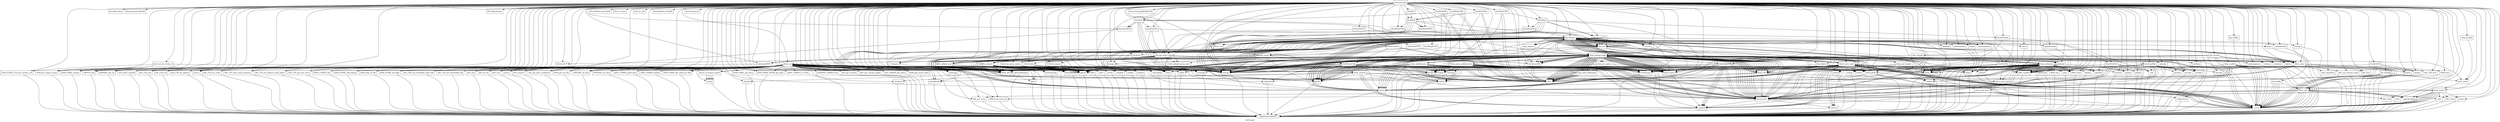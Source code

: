 digraph "Call graph" {
	label="Call graph";

	Node0x80522b540 [shape=record,label="{external node}"];
	Node0x80522b540 -> Node0x80522b5a0;
	Node0x80522b540 -> Node0x80522bc00;
	Node0x80522b540 -> Node0x80522bc60;
	Node0x80522b540 -> Node0x80522ba20;
	Node0x80522b540 -> Node0x80522bcc0;
	Node0x80522b540 -> Node0x80522bd20;
	Node0x80522b540 -> Node0x80522bea0;
	Node0x80522b540 -> Node0x80522c020;
	Node0x80522b540 -> Node0x80522c1a0;
	Node0x80522b540 -> Node0x80522c200;
	Node0x80522b540 -> Node0x80522c260;
	Node0x80522b540 -> Node0x80522c2c0;
	Node0x80522b540 -> Node0x80522c380;
	Node0x80522b540 -> Node0x80522c3e0;
	Node0x80522b540 -> Node0x80522c440;
	Node0x80522b540 -> Node0x80522c4a0;
	Node0x80522b540 -> Node0x80522c680;
	Node0x80522b540 -> Node0x80522c500;
	Node0x80522b540 -> Node0x80522c560;
	Node0x80522b540 -> Node0x80522c5c0;
	Node0x80522b540 -> Node0x80522c620;
	Node0x80522b540 -> Node0x80522c6e0;
	Node0x80522b540 -> Node0x80522c740;
	Node0x80522b540 -> Node0x80522c7a0;
	Node0x80522b540 -> Node0x80522c800;
	Node0x80522b540 -> Node0x80522c860;
	Node0x80522b540 -> Node0x80522c8c0;
	Node0x80522b540 -> Node0x80522c920;
	Node0x80522b540 -> Node0x80522bba0;
	Node0x80522b540 -> Node0x80522c320;
	Node0x80522b540 -> Node0x80522c980;
	Node0x80522b540 -> Node0x80522c9e0;
	Node0x80522b540 -> Node0x80522ca40;
	Node0x80522b540 -> Node0x80522cb60;
	Node0x80522b540 -> Node0x80522cbc0;
	Node0x80522b540 -> Node0x80522caa0;
	Node0x80522b540 -> Node0x80522cc20;
	Node0x80522b540 -> Node0x80522cb00;
	Node0x80522b540 -> Node0x80522cc80;
	Node0x80522b540 -> Node0x80522cce0;
	Node0x80522b540 -> Node0x80522cd40;
	Node0x80522b540 -> Node0x80522cda0;
	Node0x80522b540 -> Node0x80522ce00;
	Node0x80522b540 -> Node0x80522ce60;
	Node0x80522b540 -> Node0x80522cec0;
	Node0x80522b540 -> Node0x80522cf20;
	Node0x80522b540 -> Node0x80522cf80;
	Node0x80522b540 -> Node0x80522cfe0;
	Node0x80522b540 -> Node0x80522d040;
	Node0x80522b540 -> Node0x80522d0a0;
	Node0x80522b540 -> Node0x80522d100;
	Node0x80522b540 -> Node0x80522d160;
	Node0x80522b540 -> Node0x80522d1c0;
	Node0x80522b540 -> Node0x80522d220;
	Node0x80522b540 -> Node0x80522d280;
	Node0x80522b540 -> Node0x80522d2e0;
	Node0x80522b540 -> Node0x80522d340;
	Node0x80522b540 -> Node0x80522d3a0;
	Node0x80522b540 -> Node0x80522d400;
	Node0x80522b540 -> Node0x80522d460;
	Node0x80522b540 -> Node0x80522d4c0;
	Node0x80522b540 -> Node0x80522d520;
	Node0x80522b540 -> Node0x80522d580;
	Node0x80522b540 -> Node0x80522d5e0;
	Node0x80522b540 -> Node0x80522d640;
	Node0x80522b540 -> Node0x80522d6a0;
	Node0x80522b540 -> Node0x80522d700;
	Node0x80522b540 -> Node0x80522d760;
	Node0x80522b540 -> Node0x80522d7c0;
	Node0x80522b540 -> Node0x80522d820;
	Node0x80522b540 -> Node0x80522d880;
	Node0x80522b540 -> Node0x80522d8e0;
	Node0x80522b540 -> Node0x80522d940;
	Node0x80522b540 -> Node0x80522d9a0;
	Node0x80522b540 -> Node0x80522da00;
	Node0x80522b540 -> Node0x80522da60;
	Node0x80522b540 -> Node0x80522dac0;
	Node0x80522b540 -> Node0x80522db20;
	Node0x80522b540 -> Node0x80522db80;
	Node0x80522b540 -> Node0x80522dbe0;
	Node0x80522b540 -> Node0x80522dc40;
	Node0x80522b540 -> Node0x80522dca0;
	Node0x80522b540 -> Node0x80522dd00;
	Node0x80522b540 -> Node0x80522dd60;
	Node0x80522b540 -> Node0x80522ddc0;
	Node0x80522b540 -> Node0x80522de20;
	Node0x80522b540 -> Node0x80522de80;
	Node0x80522b540 -> Node0x80522dee0;
	Node0x80522b540 -> Node0x805232540;
	Node0x80522b540 -> Node0x80522df40;
	Node0x80522b540 -> Node0x80522dfa0;
	Node0x80522b540 -> Node0x805232000;
	Node0x80522b540 -> Node0x805232060;
	Node0x80522b540 -> Node0x8052320c0;
	Node0x80522b540 -> Node0x805232180;
	Node0x80522b540 -> Node0x8052321e0;
	Node0x80522b540 -> Node0x805232240;
	Node0x80522b540 -> Node0x8052322a0;
	Node0x80522b540 -> Node0x805232300;
	Node0x80522b540 -> Node0x805232360;
	Node0x80522b540 -> Node0x8052323c0;
	Node0x80522b540 -> Node0x805232420;
	Node0x80522b540 -> Node0x805232480;
	Node0x80522b540 -> Node0x8052324e0;
	Node0x80522b540 -> Node0x8052325a0;
	Node0x80522b540 -> Node0x805232600;
	Node0x80522b540 -> Node0x805232660;
	Node0x80522b540 -> Node0x8052326c0;
	Node0x80522b540 -> Node0x805232720;
	Node0x80522b540 -> Node0x805232780;
	Node0x80522b540 -> Node0x8052327e0;
	Node0x80522b540 -> Node0x805232840;
	Node0x80522b540 -> Node0x8052328a0;
	Node0x80522b540 -> Node0x805232900;
	Node0x80522b540 -> Node0x805232960;
	Node0x80522b540 -> Node0x8052329c0;
	Node0x80522b540 -> Node0x805232a20;
	Node0x80522b540 -> Node0x805232a80;
	Node0x80522b540 -> Node0x805232ae0;
	Node0x80522b540 -> Node0x805232b40;
	Node0x80522b540 -> Node0x805232ba0;
	Node0x80522b540 -> Node0x805232c00;
	Node0x80522b540 -> Node0x805232c60;
	Node0x80522b540 -> Node0x805232cc0;
	Node0x80522b540 -> Node0x805232d20;
	Node0x80522b540 -> Node0x805232d80;
	Node0x80522b540 -> Node0x805232de0;
	Node0x80522b540 -> Node0x805232e40;
	Node0x80522b540 -> Node0x805232ea0;
	Node0x80522b540 -> Node0x805232f00;
	Node0x80522b540 -> Node0x805232f60;
	Node0x80522b540 -> Node0x805232fc0;
	Node0x80522b540 -> Node0x805233020;
	Node0x80522b540 -> Node0x805233080;
	Node0x80522b540 -> Node0x8052330e0;
	Node0x80522b540 -> Node0x805233140;
	Node0x80522b540 -> Node0x8052331a0;
	Node0x80522b540 -> Node0x805233320;
	Node0x80522b540 -> Node0x805233380;
	Node0x80522b540 -> Node0x8052333e0;
	Node0x80522b540 -> Node0x805233440;
	Node0x80522b540 -> Node0x8052334a0;
	Node0x80522b540 -> Node0x805233500;
	Node0x80522b540 -> Node0x805233560;
	Node0x80522b540 -> Node0x8052335c0;
	Node0x80522b540 -> Node0x805233620;
	Node0x80522b540 -> Node0x805233680;
	Node0x80522b540 -> Node0x8052336e0;
	Node0x80522b540 -> Node0x805233740;
	Node0x80522b540 -> Node0x8052337a0;
	Node0x80522b540 -> Node0x8052338c0;
	Node0x80522b540 -> Node0x805233920;
	Node0x80522b540 -> Node0x805233980;
	Node0x80522b540 -> Node0x8052339e0;
	Node0x80522b540 -> Node0x805233800;
	Node0x80522b540 -> Node0x805233860;
	Node0x80522b540 -> Node0x80522bae0;
	Node0x80522b540 -> Node0x805233aa0;
	Node0x80522b540 -> Node0x80522bde0;
	Node0x80522b540 -> Node0x80522bf60;
	Node0x80522b540 -> Node0x80522c0e0;
	Node0x80522b540 -> Node0x805233b00;
	Node0x80522b540 -> Node0x805233200;
	Node0x80522b540 -> Node0x805233b60;
	Node0x80522b540 -> Node0x805233ce0;
	Node0x80522b540 -> Node0x805233d40;
	Node0x80522b540 -> Node0x805233e60;
	Node0x80522b540 -> Node0x805233ec0;
	Node0x80522b540 -> Node0x805233f20;
	Node0x80522b540 -> Node0x805233f80;
	Node0x80522b540 -> Node0x805233fe0;
	Node0x80522b540 -> Node0x805234400;
	Node0x80522b540 -> Node0x805234460;
	Node0x80522b540 -> Node0x8052344c0;
	Node0x80522b540 -> Node0x805234100;
	Node0x80522b540 -> Node0x8052343a0;
	Node0x80522b540 -> Node0x805234160;
	Node0x80522b540 -> Node0x8052341c0;
	Node0x80522b540 -> Node0x805234220;
	Node0x80522b540 -> Node0x805234280;
	Node0x80522b540 -> Node0x8052342e0;
	Node0x80522b540 -> Node0x805234340;
	Node0x80522b540 -> Node0x80522bb40;
	Node0x80522b540 -> Node0x805234580;
	Node0x80522b540 -> Node0x80522be40;
	Node0x80522b540 -> Node0x80522bfc0;
	Node0x80522b540 -> Node0x80522c140;
	Node0x80522b540 -> Node0x8052345e0;
	Node0x80522b540 -> Node0x80522ba80;
	Node0x80522b540 -> Node0x805234640;
	Node0x80522b540 -> Node0x8052346a0;
	Node0x80522b540 -> Node0x805234700;
	Node0x80522b540 -> Node0x80522bf00;
	Node0x80522b540 -> Node0x805234760;
	Node0x80522b540 -> Node0x80522bd80;
	Node0x80522b540 -> Node0x80522c080;
	Node0x80522b540 -> Node0x8052347c0;
	Node0x80522b540 -> Node0x805234820;
	Node0x80522b540 -> Node0x805234880;
	Node0x80522b540 -> Node0x8052348e0;
	Node0x80522b5a0 [shape=record,label="{fetchXGet}"];
	Node0x80522b5a0 -> Node0x80522ba20;
	Node0x80522b5a0 -> Node0x80522ba80;
	Node0x80522b5a0 -> Node0x80522ba20;
	Node0x80522b5a0 -> Node0x80522bae0;
	Node0x80522b5a0 -> Node0x80522ba20;
	Node0x80522b5a0 -> Node0x80522bb40;
	Node0x80522b5a0 -> Node0x80522ba20;
	Node0x80522b5a0 -> Node0x80522bb40;
	Node0x80522b5a0 -> Node0x80522bba0;
	Node0x80522bc00 [shape=record,label="{llvm.dbg.value}"];
	Node0x80522bc60 [shape=record,label="{llvm.memset.p0i8.i64}"];
	Node0x80522ba20 [shape=record,label="{strcmp}"];
	Node0x80522ba20 -> Node0x80522b810;
	Node0x80522bcc0 [shape=record,label="{fetchGet}"];
	Node0x80522bcc0 -> Node0x80522b5a0;
	Node0x80522bd20 [shape=record,label="{fetchPut}"];
	Node0x80522bd20 -> Node0x80522ba20;
	Node0x80522bd20 -> Node0x80522bd80;
	Node0x80522bd20 -> Node0x80522ba20;
	Node0x80522bd20 -> Node0x80522bde0;
	Node0x80522bd20 -> Node0x80522ba20;
	Node0x80522bd20 -> Node0x80522be40;
	Node0x80522bd20 -> Node0x80522ba20;
	Node0x80522bd20 -> Node0x80522be40;
	Node0x80522bd20 -> Node0x80522bba0;
	Node0x80522bea0 [shape=record,label="{fetchStat}"];
	Node0x80522bea0 -> Node0x80522ba20;
	Node0x80522bea0 -> Node0x80522bf00;
	Node0x80522bea0 -> Node0x80522ba20;
	Node0x80522bea0 -> Node0x80522bf60;
	Node0x80522bea0 -> Node0x80522ba20;
	Node0x80522bea0 -> Node0x80522bfc0;
	Node0x80522bea0 -> Node0x80522ba20;
	Node0x80522bea0 -> Node0x80522bfc0;
	Node0x80522bea0 -> Node0x80522bba0;
	Node0x80522c020 [shape=record,label="{fetchList}"];
	Node0x80522c020 -> Node0x80522ba20;
	Node0x80522c020 -> Node0x80522c080;
	Node0x80522c020 -> Node0x80522ba20;
	Node0x80522c020 -> Node0x80522c0e0;
	Node0x80522c020 -> Node0x80522ba20;
	Node0x80522c020 -> Node0x80522c140;
	Node0x80522c020 -> Node0x80522ba20;
	Node0x80522c020 -> Node0x80522c140;
	Node0x80522c020 -> Node0x80522bba0;
	Node0x80522c1a0 [shape=record,label="{fetchXGetURL}"];
	Node0x80522c1a0 -> Node0x80522c200;
	Node0x80522c1a0 -> Node0x80522b5a0;
	Node0x80522c1a0 -> Node0x80522c260;
	Node0x80522c1a0 -> Node0x80522c260;
	Node0x80522c200 [shape=record,label="{fetchParseURL}"];
	Node0x80522c200 -> Node0x80522c2c0;
	Node0x80522c200 -> Node0x80522c320;
	Node0x80522c200 -> Node0x80522c380;
	Node0x80522c200 -> Node0x80522c3e0;
	Node0x80522c200 -> Node0x80522c3e0;
	Node0x80522c200 -> Node0x80522c440;
	Node0x80522c200 -> Node0x80522c4a0;
	Node0x80522c200 -> Node0x80522c4a0;
	Node0x80522c200 -> Node0x80522bba0;
	Node0x80522c200 -> Node0x80522ba20;
	Node0x80522c200 -> Node0x80522ba20;
	Node0x80522c200 -> Node0x80522c500;
	Node0x80522c200 -> Node0x80522c560;
	Node0x80522c200 -> Node0x80522c320;
	Node0x80522c200 -> Node0x80522c5c0;
	Node0x80522c200 -> Node0x80522c320;
	Node0x80522c200 -> Node0x80522c620;
	Node0x80522c200 -> Node0x80522c260;
	Node0x80522c260 [shape=record,label="{free}"];
	Node0x80522c260 -> Node0x80522b810;
	Node0x80522c2c0 [shape=record,label="{calloc}"];
	Node0x80522c2c0 -> Node0x80522b810;
	Node0x80522c380 [shape=record,label="{strstr}"];
	Node0x80522c380 -> Node0x80522b810;
	Node0x80522c3e0 [shape=record,label="{strchr}"];
	Node0x80522c3e0 -> Node0x80522b810;
	Node0x80522c440 [shape=record,label="{strpbrk}"];
	Node0x80522c440 -> Node0x80522b810;
	Node0x80522c4a0 [shape=record,label="{strspn}"];
	Node0x80522c4a0 -> Node0x80522b810;
	Node0x80522c680 [shape=record,label="{llvm.dbg.declare}"];
	Node0x80522c500 [shape=record,label="{strlen}"];
	Node0x80522c500 -> Node0x80522b810;
	Node0x80522c560 [shape=record,label="{malloc}"];
	Node0x80522c560 -> Node0x80522b810;
	Node0x80522c5c0 [shape=record,label="{strdup}"];
	Node0x80522c5c0 -> Node0x80522b810;
	Node0x80522c620 [shape=record,label="{fprintf}"];
	Node0x80522c620 -> Node0x80522b810;
	Node0x80522c6e0 [shape=record,label="{fetchFreeURL}"];
	Node0x80522c6e0 -> Node0x80522c260;
	Node0x80522c6e0 -> Node0x80522c260;
	Node0x80522c740 [shape=record,label="{fetchGetURL}"];
	Node0x80522c740 -> Node0x80522c200;
	Node0x80522c740 -> Node0x80522b5a0;
	Node0x80522c740 -> Node0x80522c260;
	Node0x80522c740 -> Node0x80522c260;
	Node0x80522cd40 [shape=record,label="{getservbyname}"];
	Node0x80522cd40 -> Node0x80522b810;
	Node0x80522c7a0 [shape=record,label="{fetchPutURL}"];
	Node0x80522c7a0 -> Node0x80522c200;
	Node0x80522c7a0 -> Node0x80522bd20;
	Node0x80522c7a0 -> Node0x80522c260;
	Node0x80522c7a0 -> Node0x80522c260;
	Node0x80522c800 [shape=record,label="{fetchStatURL}"];
	Node0x80522c800 -> Node0x80522c200;
	Node0x80522c800 -> Node0x80522bea0;
	Node0x80522c800 -> Node0x80522c260;
	Node0x80522c800 -> Node0x80522c260;
	Node0x80522c860 [shape=record,label="{fetchListURL}"];
	Node0x80522c860 -> Node0x80522c200;
	Node0x80522c860 -> Node0x80522c020;
	Node0x80522c860 -> Node0x80522c260;
	Node0x80522c860 -> Node0x80522c260;
	Node0x80522c8c0 [shape=record,label="{fetchMakeURL}"];
	Node0x80522c8c0 -> Node0x80522bba0;
	Node0x80522c8c0 -> Node0x80522bba0;
	Node0x80522c8c0 -> Node0x80522c2c0;
	Node0x80522c8c0 -> Node0x80522c320;
	Node0x80522c8c0 -> Node0x80522c5c0;
	Node0x80522c8c0 -> Node0x80522c320;
	Node0x80522c8c0 -> Node0x80522c260;
	Node0x80522c8c0 -> Node0x80522c920;
	Node0x80522c8c0 -> Node0x80522c920;
	Node0x80522c8c0 -> Node0x80522c920;
	Node0x80522c8c0 -> Node0x80522c920;
	Node0x80522c920 [shape=record,label="{snprintf}"];
	Node0x80522c920 -> Node0x80522b810;
	Node0x80522bba0 [shape=record,label="{fetch_seterr}"];
	Node0x80522bba0 -> Node0x80522c920;
	Node0x80522c320 [shape=record,label="{fetch_syserr}"];
	Node0x80522c320 -> Node0x80522c980;
	Node0x80522c320 -> Node0x80522c980;
	Node0x80522c320 -> Node0x80522c9e0;
	Node0x80522c320 -> Node0x80522c920;
	Node0x80522c980 [shape=record,label="{__error}"];
	Node0x80522c980 -> Node0x80522b810;
	Node0x80522c9e0 [shape=record,label="{strerror}"];
	Node0x80522c9e0 -> Node0x80522b810;
	Node0x80522ca40 [shape=record,label="{fetch_info}"];
	Node0x80522ca40 -> Node0x80522caa0;
	Node0x80522ca40 -> Node0x80522cb00;
	Node0x80522cb60 [shape=record,label="{llvm.lifetime.start.p0i8}"];
	Node0x80522cbc0 [shape=record,label="{llvm.va_start}"];
	Node0x80522caa0 [shape=record,label="{vfprintf}"];
	Node0x80522caa0 -> Node0x80522b810;
	Node0x80522cc20 [shape=record,label="{llvm.va_end}"];
	Node0x80522cb00 [shape=record,label="{fputc}"];
	Node0x80522cb00 -> Node0x80522b810;
	Node0x80522cc80 [shape=record,label="{llvm.lifetime.end.p0i8}"];
	Node0x80522cce0 [shape=record,label="{fetch_default_port}"];
	Node0x80522cce0 -> Node0x80522cd40;
	Node0x80522cce0 -> Node0x80522ba20;
	Node0x80522cce0 -> Node0x80522ba20;
	Node0x80522cda0 [shape=record,label="{llvm.bswap.i16}"];
	Node0x80522ce00 [shape=record,label="{fetch_default_proxy_port}"];
	Node0x80522ce00 -> Node0x80522ba20;
	Node0x80522ce00 -> Node0x80522ba20;
	Node0x80522ce60 [shape=record,label="{fetch_reopen}"];
	Node0x80522ce60 -> Node0x80522c2c0;
	Node0x80522ce60 -> Node0x80522cec0;
	Node0x80522ce60 -> Node0x80522cf20;
	Node0x80522cec0 [shape=record,label="{fcntl}"];
	Node0x80522cec0 -> Node0x80522b810;
	Node0x80522cf20 [shape=record,label="{setsockopt}"];
	Node0x80522cf20 -> Node0x80522b810;
	Node0x80522cf80 [shape=record,label="{fetch_ref}"];
	Node0x80522cfe0 [shape=record,label="{fetch_resolve}"];
	Node0x80522cfe0 -> Node0x80522c3e0;
	Node0x80522cfe0 -> Node0x80522c980;
	Node0x80522cfe0 -> Node0x80522d040;
	Node0x80522cfe0 -> Node0x80522c920;
	Node0x80522cfe0 -> Node0x80522c980;
	Node0x80522cfe0 -> Node0x80522c980;
	Node0x80522cfe0 -> Node0x80522c920;
	Node0x80522cfe0 -> Node0x80522d0a0;
	Node0x80522cfe0 -> Node0x80522c920;
	Node0x80522cfe0 -> Node0x80522c320;
	Node0x80522d040 [shape=record,label="{strchrnul}"];
	Node0x80522d040 -> Node0x80522b810;
	Node0x80522d0a0 [shape=record,label="{getaddrinfo}"];
	Node0x80522d0a0 -> Node0x80522b810;
	Node0x80522d100 [shape=record,label="{fetch_bind}"];
	Node0x80522d100 -> Node0x80522cfe0;
	Node0x80522d100 -> Node0x80522d160;
	Node0x80522d100 -> Node0x80522c320;
	Node0x80522d100 -> Node0x80522d1c0;
	Node0x80522d160 [shape=record,label="{bind}"];
	Node0x80522d160 -> Node0x80522b810;
	Node0x80522d1c0 [shape=record,label="{freeaddrinfo}"];
	Node0x80522d1c0 -> Node0x80522b810;
	Node0x80522d220 [shape=record,label="{fetch_connect}"];
	Node0x80522d220 -> Node0x80522c620;
	Node0x80522d220 -> Node0x80522ca40;
	Node0x80522d220 -> Node0x80522cfe0;
	Node0x80522d220 -> Node0x80522d280;
	Node0x80522d220 -> Node0x80522ca40;
	Node0x80522d220 -> Node0x80522cfe0;
	Node0x80522d220 -> Node0x80522d2e0;
	Node0x80522d220 -> Node0x80522d160;
	Node0x80522d220 -> Node0x80522ca40;
	Node0x80522d220 -> Node0x80522d340;
	Node0x80522d220 -> Node0x80522d3a0;
	Node0x80522d220 -> Node0x80522ca40;
	Node0x80522d220 -> Node0x80522c2c0;
	Node0x80522d220 -> Node0x80522cec0;
	Node0x80522d220 -> Node0x80522cf20;
	Node0x80522d220 -> Node0x80522d1c0;
	Node0x80522d220 -> Node0x80522d1c0;
	Node0x80522d220 -> Node0x80522c320;
	Node0x80522d220 -> Node0x80522c320;
	Node0x80522d220 -> Node0x80522d3a0;
	Node0x80522d220 -> Node0x80522d1c0;
	Node0x80522d220 -> Node0x80522d1c0;
	Node0x80522d280 [shape=record,label="{getenv}"];
	Node0x80522d280 -> Node0x80522b810;
	Node0x80522d2e0 [shape=record,label="{socket}"];
	Node0x80522d2e0 -> Node0x80522b810;
	Node0x80522d340 [shape=record,label="{connect}"];
	Node0x80522d340 -> Node0x80522b810;
	Node0x80522d3a0 [shape=record,label="{close}"];
	Node0x80522d3a0 -> Node0x80522b810;
	Node0x80522d400 [shape=record,label="{fetch_ssl_cb_verify_crt}"];
	Node0x80522d400 -> Node0x80522d460;
	Node0x80522d400 -> Node0x80522d4c0;
	Node0x80522d400 -> Node0x80522d520;
	Node0x80522d400 -> Node0x80522c620;
	Node0x80522d400 -> Node0x80522d580;
	Node0x80522d460 [shape=record,label="{X509_STORE_CTX_get_current_cert}"];
	Node0x80522d460 -> Node0x80522b810;
	Node0x80522d4c0 [shape=record,label="{X509_get_subject_name}"];
	Node0x80522d4c0 -> Node0x80522b810;
	Node0x80522d520 [shape=record,label="{X509_NAME_oneline}"];
	Node0x80522d520 -> Node0x80522b810;
	Node0x80522d580 [shape=record,label="{CRYPTO_free}"];
	Node0x80522d580 -> Node0x80522b810;
	Node0x80522d5e0 [shape=record,label="{fetch_ssl}"];
	Node0x80522d5e0 -> Node0x80522d640;
	Node0x80522d5e0 -> Node0x80522d6a0;
	Node0x80522d5e0 -> Node0x80522d640;
	Node0x80522d5e0 -> Node0x80522d700;
	Node0x80522d5e0 -> Node0x80522d760;
	Node0x80522d5e0 -> Node0x80522d7c0;
	Node0x80522d5e0 -> Node0x80522d280;
	Node0x80522d5e0 -> Node0x80522d280;
	Node0x80522d5e0 -> Node0x80522d280;
	Node0x80522d5e0 -> Node0x80522d280;
	Node0x80522d5e0 -> Node0x80522ca40;
	Node0x80522d5e0 -> Node0x80522d820;
	Node0x80522d5e0 -> Node0x80522d280;
	Node0x80522d5e0 -> Node0x80522d280;
	Node0x80522d5e0 -> Node0x80522d880;
	Node0x80522d5e0 -> Node0x80522d880;
	Node0x80522d5e0 -> Node0x80522d280;
	Node0x80522d5e0 -> Node0x80522ca40;
	Node0x80522d5e0 -> Node0x80522ca40;
	Node0x80522d5e0 -> Node0x80522ca40;
	Node0x80522d5e0 -> Node0x80522ca40;
	Node0x80522d5e0 -> Node0x80522d8e0;
	Node0x80522d5e0 -> Node0x80522d940;
	Node0x80522d5e0 -> Node0x80522d9a0;
	Node0x80522d5e0 -> Node0x80522d280;
	Node0x80522d5e0 -> Node0x80522ca40;
	Node0x80522d5e0 -> Node0x80522da00;
	Node0x80522d5e0 -> Node0x80522da60;
	Node0x80522d5e0 -> Node0x80522dac0;
	Node0x80522d5e0 -> Node0x80522db20;
	Node0x80522d5e0 -> Node0x80522db80;
	Node0x80522d5e0 -> Node0x80522c620;
	Node0x80522d5e0 -> Node0x80522d280;
	Node0x80522d5e0 -> Node0x80522d280;
	Node0x80522d5e0 -> Node0x80522ca40;
	Node0x80522d5e0 -> Node0x80522ca40;
	Node0x80522d5e0 -> Node0x80522dbe0;
	Node0x80522d5e0 -> Node0x80522c620;
	Node0x80522d5e0 -> Node0x80522dc40;
	Node0x80522d5e0 -> Node0x80522c620;
	Node0x80522d5e0 -> Node0x80522dca0;
	Node0x80522d5e0 -> Node0x80522d6a0;
	Node0x80522d5e0 -> Node0x80522dd00;
	Node0x80522d5e0 -> Node0x80522dd60;
	Node0x80522d5e0 -> Node0x80522c620;
	Node0x80522d5e0 -> Node0x80522ddc0;
	Node0x80522d5e0 -> Node0x80522de20;
	Node0x80522d5e0 -> Node0x80522de80;
	Node0x80522d5e0 -> Node0x80522dee0;
	Node0x80522d5e0 -> Node0x80522d6a0;
	Node0x80522d5e0 -> Node0x80522d280;
	Node0x80522d5e0 -> Node0x80522ca40;
	Node0x80522d5e0 -> Node0x80522c500;
	Node0x80522d5e0 -> Node0x80522c560;
	Node0x80522d5e0 -> Node0x80522d0a0;
	Node0x80522d5e0 -> Node0x80522c260;
	Node0x80522d5e0 -> Node0x80522df40;
	Node0x80522d5e0 -> Node0x80522dfa0;
	Node0x80522d5e0 -> Node0x805232000;
	Node0x80522d5e0 -> Node0x805232060;
	Node0x80522d5e0 -> Node0x8052320c0;
	Node0x80522d5e0 -> Node0x80522c500;
	Node0x80522d5e0 -> Node0x805232120;
	Node0x80522d5e0 -> Node0x805232180;
	Node0x80522d5e0 -> Node0x80522dfa0;
	Node0x80522d5e0 -> Node0x80522d4c0;
	Node0x80522d5e0 -> Node0x8052321e0;
	Node0x80522d5e0 -> Node0x805232240;
	Node0x80522d5e0 -> Node0x8052322a0;
	Node0x80522d5e0 -> Node0x805232300;
	Node0x80522d5e0 -> Node0x80522c500;
	Node0x80522d5e0 -> Node0x805232120;
	Node0x80522d5e0 -> Node0x80522c560;
	Node0x80522d5e0 -> Node0x80522d0a0;
	Node0x80522d5e0 -> Node0x80522c260;
	Node0x80522d5e0 -> Node0x805232180;
	Node0x80522d5e0 -> Node0x805232180;
	Node0x80522d5e0 -> Node0x80522d1c0;
	Node0x80522d5e0 -> Node0x80522d1c0;
	Node0x80522d5e0 -> Node0x80522d580;
	Node0x80522d5e0 -> Node0x80522d1c0;
	Node0x80522d5e0 -> Node0x805232360;
	Node0x80522d5e0 -> Node0x80522c620;
	Node0x80522d5e0 -> Node0x8052323c0;
	Node0x80522d5e0 -> Node0x805232420;
	Node0x80522d5e0 -> Node0x805232480;
	Node0x80522d5e0 -> Node0x80522ca40;
	Node0x80522d5e0 -> Node0x80522d4c0;
	Node0x80522d5e0 -> Node0x80522d520;
	Node0x80522d5e0 -> Node0x80522ca40;
	Node0x80522d5e0 -> Node0x80522d580;
	Node0x80522d5e0 -> Node0x8052324e0;
	Node0x80522d5e0 -> Node0x80522d520;
	Node0x80522d5e0 -> Node0x80522ca40;
	Node0x80522d5e0 -> Node0x80522d580;
	Node0x80522d640 [shape=record,label="{OPENSSL_init_ssl}"];
	Node0x80522d640 -> Node0x80522b810;
	Node0x80522d6a0 [shape=record,label="{fwrite}"];
	Node0x80522d6a0 -> Node0x80522b810;
	Node0x80522d700 [shape=record,label="{TLS_client_method}"];
	Node0x80522d700 -> Node0x80522b810;
	Node0x80522d760 [shape=record,label="{SSL_CTX_new}"];
	Node0x80522d760 -> Node0x80522b810;
	Node0x80522d7c0 [shape=record,label="{SSL_CTX_ctrl}"];
	Node0x80522d7c0 -> Node0x80522b810;
	Node0x80522d820 [shape=record,label="{SSL_CTX_set_options}"];
	Node0x80522d820 -> Node0x80522b810;
	Node0x80522d880 [shape=record,label="{access}"];
	Node0x80522d880 -> Node0x80522b810;
	Node0x80522d8e0 [shape=record,label="{SSL_CTX_set_verify}"];
	Node0x80522d8e0 -> Node0x80522b810;
	Node0x80522d940 [shape=record,label="{SSL_CTX_load_verify_locations}"];
	Node0x80522d940 -> Node0x80522b810;
	Node0x80522d9a0 [shape=record,label="{SSL_CTX_set_default_verify_paths}"];
	Node0x80522d9a0 -> Node0x80522b810;
	Node0x80522da00 [shape=record,label="{SSL_CTX_get_cert_store}"];
	Node0x80522da00 -> Node0x80522b810;
	Node0x80522da60 [shape=record,label="{X509_LOOKUP_file}"];
	Node0x80522da60 -> Node0x80522b810;
	Node0x80522dac0 [shape=record,label="{X509_STORE_add_lookup}"];
	Node0x80522dac0 -> Node0x80522b810;
	Node0x80522db20 [shape=record,label="{X509_load_crl_file}"];
	Node0x80522db20 -> Node0x80522b810;
	Node0x80522db80 [shape=record,label="{X509_STORE_set_flags}"];
	Node0x80522db80 -> Node0x80522b810;
	Node0x80522dbe0 [shape=record,label="{SSL_CTX_use_certificate_chain_file}"];
	Node0x80522dbe0 -> Node0x80522b810;
	Node0x80522dc40 [shape=record,label="{SSL_CTX_use_PrivateKey_file}"];
	Node0x80522dc40 -> Node0x80522b810;
	Node0x80522dca0 [shape=record,label="{SSL_new}"];
	Node0x80522dca0 -> Node0x80522b810;
	Node0x80522dd00 [shape=record,label="{SSL_set_fd}"];
	Node0x80522dd00 -> Node0x80522b810;
	Node0x80522dd60 [shape=record,label="{SSL_ctrl}"];
	Node0x80522dd60 -> Node0x80522b810;
	Node0x80522ddc0 [shape=record,label="{SSL_connect}"];
	Node0x80522ddc0 -> Node0x80522b810;
	Node0x80522de20 [shape=record,label="{SSL_get_error}"];
	Node0x80522de20 -> Node0x80522b810;
	Node0x80522de80 [shape=record,label="{ERR_print_errors_fp}"];
	Node0x80522de80 -> Node0x80522b810;
	Node0x80522dee0 [shape=record,label="{SSL_get_peer_certificate}"];
	Node0x80522dee0 -> Node0x80522b810;
	Node0x805232540 [shape=record,label="{llvm.memcpy.p0i8.p0i8.i64}"];
	Node0x80522df40 [shape=record,label="{X509_get_ext_d2i}"];
	Node0x80522df40 -> Node0x80522b810;
	Node0x80522dfa0 [shape=record,label="{OPENSSL_sk_num}"];
	Node0x80522dfa0 -> Node0x80522b810;
	Node0x805232000 [shape=record,label="{OPENSSL_sk_value}"];
	Node0x805232000 -> Node0x80522b810;
	Node0x805232060 [shape=record,label="{ASN1_STRING_get0_data}"];
	Node0x805232060 -> Node0x80522b810;
	Node0x8052320c0 [shape=record,label="{ASN1_STRING_length}"];
	Node0x8052320c0 -> Node0x80522b810;
	Node0x805232120 [shape=record,label="{fetch_ssl_hname_match}"];
	Node0x805232120 -> Node0x8052325a0;
	Node0x805232120 -> Node0x8052325a0;
	Node0x805232120 -> Node0x8052325a0;
	Node0x805232120 -> Node0x8052325a0;
	Node0x805232120 -> Node0x8052325a0;
	Node0x805232180 [shape=record,label="{memcmp}"];
	Node0x805232180 -> Node0x80522b810;
	Node0x8052321e0 [shape=record,label="{X509_NAME_get_index_by_NID}"];
	Node0x8052321e0 -> Node0x80522b810;
	Node0x805232240 [shape=record,label="{X509_NAME_get_entry}"];
	Node0x805232240 -> Node0x80522b810;
	Node0x8052322a0 [shape=record,label="{X509_NAME_ENTRY_get_data}"];
	Node0x8052322a0 -> Node0x80522b810;
	Node0x805232300 [shape=record,label="{ASN1_STRING_to_UTF8}"];
	Node0x805232300 -> Node0x80522b810;
	Node0x805232360 [shape=record,label="{GENERAL_NAMES_free}"];
	Node0x805232360 -> Node0x80522b810;
	Node0x8052323c0 [shape=record,label="{SSL_get_version}"];
	Node0x8052323c0 -> Node0x80522b810;
	Node0x805232420 [shape=record,label="{SSL_get_current_cipher}"];
	Node0x805232420 -> Node0x80522b810;
	Node0x805232480 [shape=record,label="{SSL_CIPHER_get_name}"];
	Node0x805232480 -> Node0x80522b810;
	Node0x8052324e0 [shape=record,label="{X509_get_issuer_name}"];
	Node0x8052324e0 -> Node0x80522b810;
	Node0x8052325a0 [shape=record,label="{strnstr}"];
	Node0x8052325a0 -> Node0x80522b810;
	Node0x805232600 [shape=record,label="{fetch_read}"];
	Node0x805232600 -> Node0x805232660;
	Node0x805232600 -> Node0x8052326c0;
	Node0x805232600 -> Node0x80522de20;
	Node0x805232600 -> Node0x80522de80;
	Node0x805232600 -> Node0x805232720;
	Node0x805232600 -> Node0x80522c980;
	Node0x805232600 -> Node0x80522c980;
	Node0x805232600 -> Node0x80522c320;
	Node0x805232600 -> Node0x805232660;
	Node0x805232600 -> Node0x80522c980;
	Node0x805232600 -> Node0x80522c320;
	Node0x805232600 -> Node0x80522c980;
	Node0x805232600 -> Node0x805232780;
	Node0x805232600 -> Node0x80522c980;
	Node0x805232600 -> Node0x80522c320;
	Node0x805232660 [shape=record,label="{gettimeofday}"];
	Node0x805232660 -> Node0x80522b810;
	Node0x8052326c0 [shape=record,label="{SSL_read}"];
	Node0x8052326c0 -> Node0x80522b810;
	Node0x805232720 [shape=record,label="{read}"];
	Node0x805232720 -> Node0x80522b810;
	Node0x805232780 [shape=record,label="{poll}"];
	Node0x805232780 -> Node0x80522b810;
	Node0x8052327e0 [shape=record,label="{fetch_getln}"];
	Node0x8052327e0 -> Node0x80522c560;
	Node0x8052327e0 -> Node0x80522c980;
	Node0x8052327e0 -> Node0x805232600;
	Node0x8052327e0 -> Node0x805232840;
	Node0x8052327e0 -> Node0x80522c980;
	Node0x8052327e0 -> Node0x80522c620;
	Node0x805232840 [shape=record,label="{realloc}"];
	Node0x805232840 -> Node0x80522b810;
	Node0x8052328a0 [shape=record,label="{fetch_write}"];
	Node0x8052328a0 -> Node0x805232900;
	Node0x805232900 [shape=record,label="{fetch_writev}"];
	Node0x805232900 -> Node0x805232660;
	Node0x805232900 -> Node0x805232660;
	Node0x805232900 -> Node0x80522c980;
	Node0x805232900 -> Node0x80522c320;
	Node0x805232900 -> Node0x80522c980;
	Node0x805232900 -> Node0x805232780;
	Node0x805232900 -> Node0x80522c980;
	Node0x805232900 -> Node0x80522c980;
	Node0x805232900 -> Node0x80522c980;
	Node0x805232900 -> Node0x805232960;
	Node0x805232900 -> Node0x8052329c0;
	Node0x805232900 -> Node0x80522c980;
	Node0x805232900 -> Node0x80522c320;
	Node0x805232900 -> Node0x80522c980;
	Node0x805232960 [shape=record,label="{SSL_write}"];
	Node0x805232960 -> Node0x80522b810;
	Node0x8052329c0 [shape=record,label="{writev}"];
	Node0x8052329c0 -> Node0x80522b810;
	Node0x805232a20 [shape=record,label="{fetch_putln}"];
	Node0x805232a20 -> Node0x80522c620;
	Node0x805232a20 -> Node0x805232900;
	Node0x805232a20 -> Node0x805232900;
	Node0x805232a80 [shape=record,label="{fetch_close}"];
	Node0x805232a80 -> Node0x805232ae0;
	Node0x805232a80 -> Node0x805232b40;
	Node0x805232a80 -> Node0x805232ba0;
	Node0x805232a80 -> Node0x805232c00;
	Node0x805232a80 -> Node0x805232c60;
	Node0x805232a80 -> Node0x80522d3a0;
	Node0x805232a80 -> Node0x80522c260;
	Node0x805232a80 -> Node0x80522c260;
	Node0x805232ae0 [shape=record,label="{SSL_shutdown}"];
	Node0x805232ae0 -> Node0x80522b810;
	Node0x805232b40 [shape=record,label="{SSL_set_connect_state}"];
	Node0x805232b40 -> Node0x80522b810;
	Node0x805232ba0 [shape=record,label="{SSL_free}"];
	Node0x805232ba0 -> Node0x80522b810;
	Node0x805232c00 [shape=record,label="{SSL_CTX_free}"];
	Node0x805232c00 -> Node0x80522b810;
	Node0x805232c60 [shape=record,label="{X509_free}"];
	Node0x805232c60 -> Node0x80522b810;
	Node0x805232cc0 [shape=record,label="{fetch_add_entry}"];
	Node0x805232cc0 -> Node0x805232d20;
	Node0x805232cc0 -> Node0x80522c980;
	Node0x805232cc0 -> Node0x80522c320;
	Node0x805232cc0 -> Node0x80522c920;
	Node0x805232d20 [shape=record,label="{reallocarray}"];
	Node0x805232d20 -> Node0x80522b810;
	Node0x805232d80 [shape=record,label="{fetch_netrc_auth}"];
	Node0x805232d80 -> Node0x80522d280;
	Node0x805232d80 -> Node0x80522c620;
	Node0x805232d80 -> Node0x80522c920;
	Node0x805232d80 -> Node0x80522ca40;
	Node0x805232d80 -> Node0x80522d280;
	Node0x805232d80 -> Node0x805232de0;
	Node0x805232d80 -> Node0x805232e40;
	Node0x805232d80 -> Node0x80522c920;
	Node0x805232d80 -> Node0x805232ea0;
	Node0x805232d80 -> Node0x80522c980;
	Node0x805232d80 -> Node0x80522c9e0;
	Node0x805232d80 -> Node0x80522c620;
	Node0x805232d80 -> Node0x80522c980;
	Node0x805232d80 -> Node0x805232f00;
	Node0x805232d80 -> Node0x80522c980;
	Node0x805232d80 -> Node0x80522c980;
	Node0x805232d80 -> Node0x80522c9e0;
	Node0x805232d80 -> Node0x80522c620;
	Node0x805232d80 -> Node0x80522d3a0;
	Node0x805232d80 -> Node0x80522c980;
	Node0x805232d80 -> Node0x805232f60;
	Node0x805232d80 -> Node0x80522c620;
	Node0x805232d80 -> Node0x805232fc0;
	Node0x805232d80 -> Node0x80522ba20;
	Node0x805232d80 -> Node0x80522d6a0;
	Node0x805232d80 -> Node0x80522ba20;
	Node0x805232d80 -> Node0x805232fc0;
	Node0x805232d80 -> Node0x805233020;
	Node0x805232d80 -> Node0x80522c620;
	Node0x805232d80 -> Node0x805232fc0;
	Node0x805232d80 -> Node0x805232fc0;
	Node0x805232d80 -> Node0x80522ba20;
	Node0x805232d80 -> Node0x805232fc0;
	Node0x805232d80 -> Node0x80522c920;
	Node0x805232d80 -> Node0x80522ca40;
	Node0x805232d80 -> Node0x80522ba20;
	Node0x805232d80 -> Node0x805232fc0;
	Node0x805232d80 -> Node0x80522c920;
	Node0x805232d80 -> Node0x80522ca40;
	Node0x805232d80 -> Node0x80522ba20;
	Node0x805232d80 -> Node0x805232fc0;
	Node0x805232d80 -> Node0x805232fc0;
	Node0x805232d80 -> Node0x805233080;
	Node0x805232d80 -> Node0x80522c980;
	Node0x805232d80 -> Node0x805233080;
	Node0x805232d80 -> Node0x80522c980;
	Node0x805232de0 [shape=record,label="{getuid}"];
	Node0x805232de0 -> Node0x80522b810;
	Node0x805232e40 [shape=record,label="{getpwuid}"];
	Node0x805232e40 -> Node0x80522b810;
	Node0x805232ea0 [shape=record,label="{open}"];
	Node0x805232ea0 -> Node0x80522b810;
	Node0x805232f00 [shape=record,label="{fdopen}"];
	Node0x805232f00 -> Node0x80522b810;
	Node0x805232f60 [shape=record,label="{rewind}"];
	Node0x805232f60 -> Node0x80522b810;
	Node0x805232fc0 [shape=record,label="{fscanf}"];
	Node0x805232fc0 -> Node0x80522b810;
	Node0x805233020 [shape=record,label="{strcasecmp}"];
	Node0x805233020 -> Node0x80522b810;
	Node0x805233080 [shape=record,label="{fclose}"];
	Node0x805233080 -> Node0x80522b810;
	Node0x8052330e0 [shape=record,label="{fetch_no_proxy_match}"];
	Node0x8052330e0 -> Node0x80522d280;
	Node0x8052330e0 -> Node0x80522d280;
	Node0x8052330e0 -> Node0x80522ba20;
	Node0x8052330e0 -> Node0x80522c500;
	Node0x8052330e0 -> Node0x805233140;
	Node0x805233140 [shape=record,label="{strncasecmp}"];
	Node0x805233140 -> Node0x80522b810;
	Node0x8052331a0 [shape=record,label="{ftp_request}"];
	Node0x8052331a0 -> Node0x80522ba20;
	Node0x8052331a0 -> Node0x80522ba20;
	Node0x8052331a0 -> Node0x80522ba20;
	Node0x8052331a0 -> Node0x805233200;
	Node0x8052331a0 -> Node0x80522ba20;
	Node0x8052331a0 -> Node0x805233200;
	Node0x8052331a0 -> Node0x80522cce0;
	Node0x8052331a0 -> Node0x80522ba20;
	Node0x8052331a0 -> Node0x80522ba20;
	Node0x8052331a0 -> Node0x80522ba20;
	Node0x8052331a0 -> Node0x805233260;
	Node0x8052331a0 -> Node0x80522cf80;
	Node0x8052331a0 -> Node0x80522c3e0;
	Node0x8052331a0 -> Node0x80522c3e0;
	Node0x8052331a0 -> Node0x80522c3e0;
	Node0x8052331a0 -> Node0x80522c3e0;
	Node0x8052331a0 -> Node0x80522d220;
	Node0x8052331a0 -> Node0x80522d220;
	Node0x8052331a0 -> Node0x8052332c0;
	Node0x8052331a0 -> Node0x805232d80;
	Node0x8052331a0 -> Node0x80522d280;
	Node0x8052331a0 -> Node0x80522c620;
	Node0x8052331a0 -> Node0x80522cce0;
	Node0x8052331a0 -> Node0x805233260;
	Node0x8052331a0 -> Node0x805233260;
	Node0x8052331a0 -> Node0x805233260;
	Node0x8052331a0 -> Node0x80522d280;
	Node0x8052331a0 -> Node0x80522c620;
	Node0x8052331a0 -> Node0x805233320;
	Node0x8052331a0 -> Node0x80522c920;
	Node0x8052331a0 -> Node0x805233380;
	Node0x8052331a0 -> Node0x805233260;
	Node0x8052331a0 -> Node0x80522bba0;
	Node0x8052331a0 -> Node0x805232a80;
	Node0x8052331a0 -> Node0x805233260;
	Node0x8052331a0 -> Node0x805232a80;
	Node0x8052331a0 -> Node0x80522cf80;
	Node0x8052331a0 -> Node0x80522c6e0;
	Node0x8052331a0 -> Node0x8052333e0;
	Node0x8052331a0 -> Node0x805233260;
	Node0x8052331a0 -> Node0x80522bba0;
	Node0x8052331a0 -> Node0x80522c500;
	Node0x8052331a0 -> Node0x805233260;
	Node0x8052331a0 -> Node0x805233260;
	Node0x8052331a0 -> Node0x80522bba0;
	Node0x8052331a0 -> Node0x805233260;
	Node0x8052331a0 -> Node0x805233260;
	Node0x8052331a0 -> Node0x80522bba0;
	Node0x8052331a0 -> Node0x8052333e0;
	Node0x8052331a0 -> Node0x80522c500;
	Node0x8052331a0 -> Node0x805233440;
	Node0x8052331a0 -> Node0x805233260;
	Node0x8052331a0 -> Node0x805233260;
	Node0x8052331a0 -> Node0x805233260;
	Node0x8052331a0 -> Node0x80522bba0;
	Node0x8052331a0 -> Node0x805233260;
	Node0x8052331a0 -> Node0x80522bba0;
	Node0x8052331a0 -> Node0x80522bba0;
	Node0x8052331a0 -> Node0x80522c620;
	Node0x8052331a0 -> Node0x805233260;
	Node0x8052331a0 -> Node0x80522bba0;
	Node0x8052331a0 -> Node0x80522c4a0;
	Node0x8052331a0 -> Node0x80522bba0;
	Node0x8052331a0 -> Node0x8052334a0;
	Node0x8052331a0 -> Node0x80522bba0;
	Node0x8052331a0 -> Node0x805233500;
	Node0x8052331a0 -> Node0x805233560;
	Node0x8052331a0 -> Node0x80522c620;
	Node0x8052331a0 -> Node0x80522ba20;
	Node0x8052331a0 -> Node0x805233260;
	Node0x8052331a0 -> Node0x805232a80;
	Node0x8052331a0 -> Node0x80522ba20;
	Node0x8052331a0 -> Node0x80522ba20;
	Node0x8052331a0 -> Node0x80522c3e0;
	Node0x8052331a0 -> Node0x80522c3e0;
	Node0x8052331a0 -> Node0x80522c3e0;
	Node0x8052331a0 -> Node0x80522c3e0;
	Node0x8052331a0 -> Node0x80522d280;
	Node0x8052331a0 -> Node0x805233140;
	Node0x8052331a0 -> Node0x8052333e0;
	Node0x8052331a0 -> Node0x80522c500;
	Node0x8052331a0 -> Node0x805233440;
	Node0x8052331a0 -> Node0x805233260;
	Node0x8052331a0 -> Node0x805233260;
	Node0x8052331a0 -> Node0x805233260;
	Node0x8052331a0 -> Node0x8052335c0;
	Node0x8052331a0 -> Node0x80522c320;
	Node0x8052331a0 -> Node0x80522d2e0;
	Node0x8052331a0 -> Node0x80522c320;
	Node0x8052331a0 -> Node0x80522ca40;
	Node0x8052331a0 -> Node0x805233260;
	Node0x8052331a0 -> Node0x805233260;
	Node0x8052331a0 -> Node0x805233260;
	Node0x8052331a0 -> Node0x805233620;
	Node0x8052331a0 -> Node0x8052334a0;
	Node0x8052331a0 -> Node0x805233260;
	Node0x8052331a0 -> Node0x805233680;
	Node0x8052331a0 -> Node0x80522ca40;
	Node0x8052331a0 -> Node0x80522d280;
	Node0x8052331a0 -> Node0x80522d100;
	Node0x8052331a0 -> Node0x80522d340;
	Node0x8052331a0 -> Node0x80522ca40;
	Node0x8052331a0 -> Node0x805233260;
	Node0x8052331a0 -> Node0x80522cf20;
	Node0x8052331a0 -> Node0x80522cf20;
	Node0x8052331a0 -> Node0x80522ca40;
	Node0x8052331a0 -> Node0x80522d160;
	Node0x8052331a0 -> Node0x8052336e0;
	Node0x8052331a0 -> Node0x8052335c0;
	Node0x8052331a0 -> Node0x80522b810;
	Node0x8052331a0 -> Node0x805233260;
	Node0x8052331a0 -> Node0x805233740;
	Node0x8052331a0 -> Node0x805233260;
	Node0x8052331a0 -> Node0x805233260;
	Node0x8052331a0 -> Node0x805233260;
	Node0x8052331a0 -> Node0x80522ca40;
	Node0x8052331a0 -> Node0x805233260;
	Node0x8052331a0 -> Node0x8052337a0;
	Node0x8052331a0 -> Node0x80522d3a0;
	Node0x8052331a0 -> Node0x80522ce60;
	Node0x8052331a0 -> Node0x80522c560;
	Node0x8052331a0 -> Node0x805233800;
	Node0x8052331a0 -> Node0x80522c260;
	Node0x8052331a0 -> Node0x80522c320;
	Node0x8052331a0 -> Node0x80522d3a0;
	Node0x8052331a0 -> Node0x80522bba0;
	Node0x8052331a0 -> Node0x80522d3a0;
	Node0x8052331a0 -> Node0x805233260;
	Node0x8052331a0 -> Node0x805232a80;
	Node0x805233260 [shape=record,label="{ftp_cmd}"];
	Node0x805233260 -> Node0x805233860;
	Node0x805233260 -> Node0x80522c980;
	Node0x805233260 -> Node0x80522c320;
	Node0x805233260 -> Node0x805232a20;
	Node0x805233260 -> Node0x80522c260;
	Node0x805233260 -> Node0x80522c320;
	Node0x805233260 -> Node0x8052332c0;
	Node0x8052332c0 [shape=record,label="{ftp_chkerr}"];
	Node0x8052332c0 -> Node0x8052327e0;
	Node0x8052332c0 -> Node0x80522c320;
	Node0x8052332c0 -> Node0x8052327e0;
	Node0x8052332c0 -> Node0x80522c320;
	Node0x8052332c0 -> Node0x80522bba0;
	Node0x805233320 [shape=record,label="{getlogin}"];
	Node0x805233320 -> Node0x80522b810;
	Node0x805233380 [shape=record,label="{gethostname}"];
	Node0x805233380 -> Node0x80522b810;
	Node0x8052333e0 [shape=record,label="{strrchr}"];
	Node0x8052333e0 -> Node0x80522b810;
	Node0x805233440 [shape=record,label="{strncmp}"];
	Node0x805233440 -> Node0x80522b810;
	Node0x8052334a0 [shape=record,label="{sscanf}"];
	Node0x8052334a0 -> Node0x80522b810;
	Node0x805233500 [shape=record,label="{timegm}"];
	Node0x805233500 -> Node0x80522b810;
	Node0x805233560 [shape=record,label="{time}"];
	Node0x805233560 -> Node0x80522b810;
	Node0x8052335c0 [shape=record,label="{getsockname}"];
	Node0x8052335c0 -> Node0x80522b810;
	Node0x805233620 [shape=record,label="{strtol}"];
	Node0x805233620 -> Node0x80522b810;
	Node0x805233680 [shape=record,label="{getpeername}"];
	Node0x805233680 -> Node0x80522b810;
	Node0x8052336e0 [shape=record,label="{listen}"];
	Node0x8052336e0 -> Node0x80522b810;
	Node0x805233740 [shape=record,label="{getnameinfo}"];
	Node0x805233740 -> Node0x80522b810;
	Node0x8052337a0 [shape=record,label="{accept}"];
	Node0x8052337a0 -> Node0x80522b810;
	Node0x8052338c0 [shape=record,label="{ftp_readfn}"];
	Node0x8052338c0 -> Node0x80522c980;
	Node0x8052338c0 -> Node0x80522c980;
	Node0x8052338c0 -> Node0x80522c980;
	Node0x8052338c0 -> Node0x805232600;
	Node0x8052338c0 -> Node0x80522c980;
	Node0x8052338c0 -> Node0x80522c980;
	Node0x805233920 [shape=record,label="{ftp_writefn}"];
	Node0x805233920 -> Node0x80522c980;
	Node0x805233920 -> Node0x80522c980;
	Node0x805233920 -> Node0x80522c980;
	Node0x805233920 -> Node0x8052328a0;
	Node0x805233920 -> Node0x80522c980;
	Node0x805233920 -> Node0x80522c980;
	Node0x805233980 [shape=record,label="{ftp_seekfn}"];
	Node0x805233980 -> Node0x80522c980;
	Node0x8052339e0 [shape=record,label="{ftp_closefn}"];
	Node0x8052339e0 -> Node0x80522c980;
	Node0x8052339e0 -> Node0x80522c980;
	Node0x8052339e0 -> Node0x805232a80;
	Node0x8052339e0 -> Node0x80522d6a0;
	Node0x8052339e0 -> Node0x8052332c0;
	Node0x8052339e0 -> Node0x805232a80;
	Node0x8052339e0 -> Node0x80522c260;
	Node0x805233800 [shape=record,label="{funopen}"];
	Node0x805233800 -> Node0x80522b810;
	Node0x805233860 [shape=record,label="{vasprintf}"];
	Node0x805233860 -> Node0x80522b810;
	Node0x80522bae0 [shape=record,label="{fetchXGetFTP}"];
	Node0x80522bae0 -> Node0x805233a40;
	Node0x80522bae0 -> Node0x8052331a0;
	Node0x805233a40 [shape=record,label="{ftp_get_proxy}"];
	Node0x805233a40 -> Node0x80522c3e0;
	Node0x805233a40 -> Node0x8052330e0;
	Node0x805233a40 -> Node0x80522d280;
	Node0x805233a40 -> Node0x80522d280;
	Node0x805233a40 -> Node0x80522d280;
	Node0x805233a40 -> Node0x80522d280;
	Node0x805233a40 -> Node0x80522c200;
	Node0x805233a40 -> Node0x80522d280;
	Node0x805233a40 -> Node0x80522d280;
	Node0x805233a40 -> Node0x80522ce00;
	Node0x805233a40 -> Node0x80522ba20;
	Node0x805233a40 -> Node0x80522ba20;
	Node0x805233a40 -> Node0x80522c6e0;
	Node0x805233aa0 [shape=record,label="{fetchGetFTP}"];
	Node0x805233aa0 -> Node0x805233a40;
	Node0x805233aa0 -> Node0x8052331a0;
	Node0x80522bde0 [shape=record,label="{fetchPutFTP}"];
	Node0x80522bde0 -> Node0x80522c3e0;
	Node0x80522bde0 -> Node0x805233a40;
	Node0x80522bde0 -> Node0x8052331a0;
	Node0x80522bf60 [shape=record,label="{fetchStatFTP}"];
	Node0x80522bf60 -> Node0x805233a40;
	Node0x80522bf60 -> Node0x8052331a0;
	Node0x80522c0e0 [shape=record,label="{fetchListFTP}"];
	Node0x80522c0e0 -> Node0x805233b00;
	Node0x805233b00 [shape=record,label="{warnx}"];
	Node0x805233b00 -> Node0x80522b810;
	Node0x805233200 [shape=record,label="{http_request}"];
	Node0x805233200 -> Node0x805233b60;
	Node0x805233b60 [shape=record,label="{http_request_body}"];
	Node0x805233b60 -> Node0x80522c3e0;
	Node0x805233b60 -> Node0x80522c3e0;
	Node0x805233b60 -> Node0x80522c3e0;
	Node0x805233b60 -> Node0x80522c3e0;
	Node0x805233b60 -> Node0x80522c6e0;
	Node0x805233b60 -> Node0x80522cce0;
	Node0x805233b60 -> Node0x80522ba20;
	Node0x805233b60 -> Node0x80522ba20;
	Node0x805233b60 -> Node0x8052331a0;
	Node0x805233b60 -> Node0x80522ba20;
	Node0x805233b60 -> Node0x8052331a0;
	Node0x805233b60 -> Node0x80522c3e0;
	Node0x805233b60 -> Node0x80522c3e0;
	Node0x805233b60 -> Node0x80522c3e0;
	Node0x805233b60 -> Node0x80522d220;
	Node0x805233b60 -> Node0x80522ba20;
	Node0x805233b60 -> Node0x805233bc0;
	Node0x805233b60 -> Node0x805233bc0;
	Node0x805233b60 -> Node0x805233bc0;
	Node0x805233b60 -> Node0x805233c20;
	Node0x805233b60 -> Node0x80522bba0;
	Node0x805233b60 -> Node0x8052327e0;
	Node0x805233b60 -> Node0x80522c320;
	Node0x805233b60 -> Node0x805233c80;
	Node0x805233b60 -> Node0x80522c320;
	Node0x805233b60 -> Node0x80522bba0;
	Node0x805233b60 -> Node0x80522ba20;
	Node0x805233b60 -> Node0x80522d5e0;
	Node0x805233b60 -> Node0x80522c980;
	Node0x805233b60 -> Node0x80522c320;
	Node0x805233b60 -> Node0x80522cf20;
	Node0x805233b60 -> Node0x80522c260;
	Node0x805233b60 -> Node0x80522c980;
	Node0x805233b60 -> Node0x80522c260;
	Node0x805233b60 -> Node0x805232a80;
	Node0x805233b60 -> Node0x80522c980;
	Node0x805233b60 -> Node0x80522cce0;
	Node0x805233b60 -> Node0x80522c920;
	Node0x805233b60 -> Node0x80522ca40;
	Node0x805233b60 -> Node0x80522ba20;
	Node0x805233b60 -> Node0x805233bc0;
	Node0x805233b60 -> Node0x805233bc0;
	Node0x805233b60 -> Node0x805233ce0;
	Node0x805233b60 -> Node0x805233d40;
	Node0x805233b60 -> Node0x80522ca40;
	Node0x805233b60 -> Node0x805233bc0;
	Node0x805233b60 -> Node0x805233bc0;
	Node0x805233b60 -> Node0x80522d280;
	Node0x805233b60 -> Node0x805233da0;
	Node0x805233b60 -> Node0x805232d80;
	Node0x805233b60 -> Node0x80522c5c0;
	Node0x805233b60 -> Node0x80522c5c0;
	Node0x805233b60 -> Node0x805233e00;
	Node0x805233b60 -> Node0x805233e00;
	Node0x805233b60 -> Node0x80522c260;
	Node0x805233b60 -> Node0x80522c260;
	Node0x805233b60 -> Node0x80522c260;
	Node0x805233b60 -> Node0x80522c260;
	Node0x805233b60 -> Node0x80522bba0;
	Node0x805233b60 -> Node0x80522d280;
	Node0x805233b60 -> Node0x805233da0;
	Node0x805233b60 -> Node0x80522bba0;
	Node0x805233b60 -> Node0x805232d80;
	Node0x805233b60 -> Node0x80522b810;
	Node0x805233b60 -> Node0x80522bba0;
	Node0x805233b60 -> Node0x80522c5c0;
	Node0x805233b60 -> Node0x80522c5c0;
	Node0x805233b60 -> Node0x805233e00;
	Node0x805233b60 -> Node0x805233e00;
	Node0x805233b60 -> Node0x80522c260;
	Node0x805233b60 -> Node0x80522c260;
	Node0x805233b60 -> Node0x80522c260;
	Node0x805233b60 -> Node0x80522c260;
	Node0x805233b60 -> Node0x80522d280;
	Node0x805233b60 -> Node0x805233bc0;
	Node0x805233b60 -> Node0x805233bc0;
	Node0x805233b60 -> Node0x80522d280;
	Node0x805233b60 -> Node0x805233020;
	Node0x805233b60 -> Node0x805233bc0;
	Node0x805233b60 -> Node0x805233bc0;
	Node0x805233b60 -> Node0x80522d280;
	Node0x805233b60 -> Node0x805233bc0;
	Node0x805233b60 -> Node0x805233e60;
	Node0x805233b60 -> Node0x805233bc0;
	Node0x805233b60 -> Node0x805233bc0;
	Node0x805233b60 -> Node0x805233bc0;
	Node0x805233b60 -> Node0x80522c500;
	Node0x805233b60 -> Node0x805233bc0;
	Node0x805233b60 -> Node0x805233bc0;
	Node0x805233b60 -> Node0x805233bc0;
	Node0x805233b60 -> Node0x805233bc0;
	Node0x805233b60 -> Node0x8052328a0;
	Node0x805233b60 -> Node0x80522cf20;
	Node0x805233b60 -> Node0x80522cf20;
	Node0x805233b60 -> Node0x805233c20;
	Node0x805233b60 -> Node0x80522bba0;
	Node0x805233b60 -> Node0x80522ca40;
	Node0x805233b60 -> Node0x80522bba0;
	Node0x805233b60 -> Node0x80522ca40;
	Node0x805233b60 -> Node0x80522c320;
	Node0x805233b60 -> Node0x80522bba0;
	Node0x805233b60 -> Node0x8052327e0;
	Node0x805233b60 -> Node0x80522c320;
	Node0x805233b60 -> Node0x805233c80;
	Node0x805233b60 -> Node0x80522c320;
	Node0x805233b60 -> Node0x80522bba0;
	Node0x805233b60 -> Node0x80522c620;
	Node0x805233b60 -> Node0x805233140;
	Node0x805233b60 -> Node0x80522c620;
	Node0x805233b60 -> Node0x80522c620;
	Node0x805233b60 -> Node0x805233ec0;
	Node0x805233b60 -> Node0x805233f20;
	Node0x805233b60 -> Node0x805233ec0;
	Node0x805233b60 -> Node0x805233f80;
	Node0x805233b60 -> Node0x805233ec0;
	Node0x805233b60 -> Node0x805233f80;
	Node0x805233b60 -> Node0x805233ec0;
	Node0x805233b60 -> Node0x80522c620;
	Node0x805233b60 -> Node0x805233500;
	Node0x805233b60 -> Node0x80522c260;
	Node0x805233b60 -> Node0x80522ca40;
	Node0x805233b60 -> Node0x80522c8c0;
	Node0x805233b60 -> Node0x80522c200;
	Node0x805233b60 -> Node0x80522d6a0;
	Node0x805233b60 -> Node0x80522ba20;
	Node0x805233b60 -> Node0x805233fe0;
	Node0x805233b60 -> Node0x805233fe0;
	Node0x805233b60 -> Node0x805233020;
	Node0x805233b60 -> Node0x805234040;
	Node0x805233b60 -> Node0x805234040;
	Node0x805233b60 -> Node0x80522c620;
	Node0x805233b60 -> Node0x805232a80;
	Node0x805233b60 -> Node0x80522bba0;
	Node0x805233b60 -> Node0x8052340a0;
	Node0x805233b60 -> Node0x805232a80;
	Node0x805233b60 -> Node0x80522d6a0;
	Node0x805233b60 -> Node0x80522c6e0;
	Node0x805233b60 -> Node0x80522bba0;
	Node0x805233b60 -> Node0x80522c620;
	Node0x805233b60 -> Node0x80522bba0;
	Node0x805233b60 -> Node0x80522bba0;
	Node0x805233b60 -> Node0x80522bba0;
	Node0x805233b60 -> Node0x80522bba0;
	Node0x805233b60 -> Node0x80522c2c0;
	Node0x805233b60 -> Node0x80522c320;
	Node0x805233b60 -> Node0x805233800;
	Node0x805233b60 -> Node0x80522c320;
	Node0x805233b60 -> Node0x80522c260;
	Node0x805233b60 -> Node0x80522c320;
	Node0x805233b60 -> Node0x80522c6e0;
	Node0x805233b60 -> Node0x80522c6e0;
	Node0x805233b60 -> Node0x805234100;
	Node0x805233b60 -> Node0x80522ba20;
	Node0x805233b60 -> Node0x80522d6a0;
	Node0x805233b60 -> Node0x80522ba20;
	Node0x805233b60 -> Node0x80522d6a0;
	Node0x805233b60 -> Node0x80522cb00;
	Node0x805233b60 -> Node0x805234100;
	Node0x805233b60 -> Node0x805233080;
	Node0x805233b60 -> Node0x80522c260;
	Node0x805233b60 -> Node0x8052340a0;
	Node0x805233b60 -> Node0x8052340a0;
	Node0x805233b60 -> Node0x80522c6e0;
	Node0x805233b60 -> Node0x80522c6e0;
	Node0x805233b60 -> Node0x805232a80;
	Node0x805233b60 -> Node0x80522c260;
	Node0x805233b60 -> Node0x8052340a0;
	Node0x805233b60 -> Node0x8052340a0;
	Node0x805233bc0 [shape=record,label="{http_cmd}"];
	Node0x805233bc0 -> Node0x805233860;
	Node0x805233bc0 -> Node0x80522c980;
	Node0x805233bc0 -> Node0x80522c320;
	Node0x805233bc0 -> Node0x805232a20;
	Node0x805233bc0 -> Node0x80522c260;
	Node0x805233bc0 -> Node0x80522c320;
	Node0x805233c20 [shape=record,label="{http_get_reply}"];
	Node0x805233c20 -> Node0x8052327e0;
	Node0x805233c20 -> Node0x805233440;
	Node0x805233c80 [shape=record,label="{http_next_header}"];
	Node0x805233c80 -> Node0x805232840;
	Node0x805233c80 -> Node0x805233fe0;
	Node0x805233c80 -> Node0x8052327e0;
	Node0x805233c80 -> Node0x805232840;
	Node0x805233c80 -> Node0x805233fe0;
	Node0x805233ce0 [shape=record,label="{gmtime}"];
	Node0x805233ce0 -> Node0x80522b810;
	Node0x805233d40 [shape=record,label="{strftime}"];
	Node0x805233d40 -> Node0x80522b810;
	Node0x805233da0 [shape=record,label="{http_authfromenv}"];
	Node0x805233da0 -> Node0x80522c5c0;
	Node0x805233da0 -> Node0x80522c320;
	Node0x805233da0 -> Node0x80522c3e0;
	Node0x805233da0 -> Node0x80522c5c0;
	Node0x805233da0 -> Node0x80522c320;
	Node0x805233da0 -> Node0x80522c3e0;
	Node0x805233da0 -> Node0x80522c5c0;
	Node0x805233da0 -> Node0x80522c320;
	Node0x805233da0 -> Node0x80522c3e0;
	Node0x805233da0 -> Node0x80522c5c0;
	Node0x805233da0 -> Node0x80522c320;
	Node0x805233da0 -> Node0x80522c5c0;
	Node0x805233da0 -> Node0x80522c320;
	Node0x805233da0 -> Node0x80522c260;
	Node0x805233da0 -> Node0x80522c260;
	Node0x805233da0 -> Node0x80522c260;
	Node0x805233da0 -> Node0x80522c260;
	Node0x805233da0 -> Node0x80522c260;
	Node0x805233e00 [shape=record,label="{http_authorize}"];
	Node0x805233e00 -> Node0x80522d6a0;
	Node0x805233e00 -> Node0x805233020;
	Node0x805233e00 -> Node0x80522d6a0;
	Node0x805233e00 -> Node0x805233020;
	Node0x805233e00 -> Node0x80522c620;
	Node0x805233e00 -> Node0x80522c620;
	Node0x805233e00 -> Node0x805234160;
	Node0x805233e00 -> Node0x80522c500;
	Node0x805233e00 -> Node0x80522c560;
	Node0x805233e00 -> Node0x80522c260;
	Node0x805233e00 -> Node0x80522c260;
	Node0x805233e00 -> Node0x805233bc0;
	Node0x805233e00 -> Node0x80522c260;
	Node0x805233e00 -> Node0x80522d6a0;
	Node0x805233e00 -> Node0x80522c5c0;
	Node0x805233e00 -> Node0x805234160;
	Node0x805233e00 -> Node0x80522c5c0;
	Node0x805233e00 -> Node0x8052341c0;
	Node0x805233e00 -> Node0x805234220;
	Node0x805233e00 -> Node0x805233560;
	Node0x805233e00 -> Node0x8052341c0;
	Node0x805233e00 -> Node0x805234280;
	Node0x805233e00 -> Node0x80522c500;
	Node0x805233e00 -> Node0x8052342e0;
	Node0x805233e00 -> Node0x8052342e0;
	Node0x805233e00 -> Node0x80522c500;
	Node0x805233e00 -> Node0x8052342e0;
	Node0x805233e00 -> Node0x8052342e0;
	Node0x805233e00 -> Node0x80522c500;
	Node0x805233e00 -> Node0x8052342e0;
	Node0x805233e00 -> Node0x805234340;
	Node0x805233e00 -> Node0x805233020;
	Node0x805233e00 -> Node0x805234280;
	Node0x805233e00 -> Node0x8052342e0;
	Node0x805233e00 -> Node0x8052342e0;
	Node0x805233e00 -> Node0x80522c500;
	Node0x805233e00 -> Node0x8052342e0;
	Node0x805233e00 -> Node0x8052342e0;
	Node0x805233e00 -> Node0x80522c500;
	Node0x805233e00 -> Node0x8052342e0;
	Node0x805233e00 -> Node0x805234340;
	Node0x805233e00 -> Node0x80522c620;
	Node0x805233e00 -> Node0x805234280;
	Node0x805233e00 -> Node0x8052342e0;
	Node0x805233e00 -> Node0x8052342e0;
	Node0x805233e00 -> Node0x80522c500;
	Node0x805233e00 -> Node0x8052342e0;
	Node0x805233e00 -> Node0x805233020;
	Node0x805233e00 -> Node0x8052342e0;
	Node0x805233e00 -> Node0x8052342e0;
	Node0x805233e00 -> Node0x805234340;
	Node0x805233e00 -> Node0x805234280;
	Node0x805233e00 -> Node0x8052342e0;
	Node0x805233e00 -> Node0x8052342e0;
	Node0x805233e00 -> Node0x80522c500;
	Node0x805233e00 -> Node0x8052342e0;
	Node0x805233e00 -> Node0x8052342e0;
	Node0x805233e00 -> Node0x80522c500;
	Node0x805233e00 -> Node0x8052342e0;
	Node0x805233e00 -> Node0x8052342e0;
	Node0x805233e00 -> Node0x80522c500;
	Node0x805233e00 -> Node0x8052342e0;
	Node0x805233e00 -> Node0x8052342e0;
	Node0x805233e00 -> Node0x80522c500;
	Node0x805233e00 -> Node0x8052342e0;
	Node0x805233e00 -> Node0x8052342e0;
	Node0x805233e00 -> Node0x8052342e0;
	Node0x805233e00 -> Node0x805234340;
	Node0x805233e00 -> Node0x805233bc0;
	Node0x805233e00 -> Node0x805233bc0;
	Node0x805233e00 -> Node0x80522c260;
	Node0x805233e60 [shape=record,label="{getprogname}"];
	Node0x805233e60 -> Node0x80522b810;
	Node0x805233ec0 [shape=record,label="{setlocale}"];
	Node0x805233ec0 -> Node0x80522b810;
	Node0x805233f20 [shape=record,label="{strlcpy}"];
	Node0x805233f20 -> Node0x80522b810;
	Node0x805233f80 [shape=record,label="{strptime}"];
	Node0x805233f80 -> Node0x80522b810;
	Node0x805233fe0 [shape=record,label="{strcpy}"];
	Node0x805233fe0 -> Node0x80522b810;
	Node0x805234040 [shape=record,label="{http_parse_authenticate}"];
	Node0x805234040 -> Node0x80522c500;
	Node0x805234040 -> Node0x80522c560;
	Node0x805234040 -> Node0x80522c560;
	Node0x805234040 -> Node0x80522c560;
	Node0x805234040 -> Node0x80522c320;
	Node0x805234040 -> Node0x80522c4a0;
	Node0x805234040 -> Node0x8052343a0;
	Node0x805234040 -> Node0x80522c560;
	Node0x805234040 -> Node0x80522c320;
	Node0x805234040 -> Node0x805233020;
	Node0x805234040 -> Node0x805233020;
	Node0x805234040 -> Node0x80522c4a0;
	Node0x805234040 -> Node0x8052343a0;
	Node0x805234040 -> Node0x80522c4a0;
	Node0x805234040 -> Node0x8052343a0;
	Node0x805234040 -> Node0x80522c4a0;
	Node0x805234040 -> Node0x8052343a0;
	Node0x805234040 -> Node0x805233020;
	Node0x805234040 -> Node0x80522c5c0;
	Node0x805234040 -> Node0x805233020;
	Node0x805234040 -> Node0x80522c5c0;
	Node0x805234040 -> Node0x805233020;
	Node0x805234040 -> Node0x80522c5c0;
	Node0x805234040 -> Node0x805233020;
	Node0x805234040 -> Node0x80522c5c0;
	Node0x805234040 -> Node0x805233020;
	Node0x805234040 -> Node0x80522c5c0;
	Node0x805234040 -> Node0x805233020;
	Node0x805234040 -> Node0x805233020;
	Node0x805234040 -> Node0x80522c4a0;
	Node0x805234040 -> Node0x8052343a0;
	Node0x805234040 -> Node0x80522c260;
	Node0x805234040 -> Node0x80522c260;
	Node0x805234040 -> Node0x80522c260;
	Node0x8052340a0 [shape=record,label="{clean_http_auth_challenges}"];
	Node0x8052340a0 -> Node0x80522c260;
	Node0x8052340a0 -> Node0x80522c260;
	Node0x8052340a0 -> Node0x80522c260;
	Node0x8052340a0 -> Node0x80522c260;
	Node0x8052340a0 -> Node0x80522c260;
	Node0x8052340a0 -> Node0x80522c260;
	Node0x805234400 [shape=record,label="{http_readfn}"];
	Node0x805234400 -> Node0x805232840;
	Node0x805234400 -> Node0x805232600;
	Node0x805234400 -> Node0x80522c980;
	Node0x805234400 -> Node0x8052327e0;
	Node0x805234400 -> Node0x80522c620;
	Node0x805234400 -> Node0x80522c620;
	Node0x805234400 -> Node0x805232840;
	Node0x805234400 -> Node0x805232600;
	Node0x805234400 -> Node0x80522c980;
	Node0x805234400 -> Node0x805232600;
	Node0x805234400 -> Node0x805232600;
	Node0x805234400 -> Node0x80522c980;
	Node0x805234460 [shape=record,label="{http_writefn}"];
	Node0x805234460 -> Node0x8052328a0;
	Node0x8052344c0 [shape=record,label="{http_closefn}"];
	Node0x8052344c0 -> Node0x805232a80;
	Node0x8052344c0 -> Node0x80522c260;
	Node0x8052344c0 -> Node0x80522c260;
	Node0x805234100 [shape=record,label="{fgetln}"];
	Node0x805234100 -> Node0x80522b810;
	Node0x8052343a0 [shape=record,label="{strcspn}"];
	Node0x8052343a0 -> Node0x80522b810;
	Node0x805234160 [shape=record,label="{asprintf}"];
	Node0x805234160 -> Node0x80522b810;
	Node0x8052341c0 [shape=record,label="{sprintf}"];
	Node0x8052341c0 -> Node0x80522b810;
	Node0x805234220 [shape=record,label="{getpid}"];
	Node0x805234220 -> Node0x80522b810;
	Node0x805234280 [shape=record,label="{MD5_Init}"];
	Node0x805234280 -> Node0x80522b810;
	Node0x8052342e0 [shape=record,label="{MD5_Update}"];
	Node0x8052342e0 -> Node0x80522b810;
	Node0x805234340 [shape=record,label="{MD5_Final}"];
	Node0x805234340 -> Node0x80522b810;
	Node0x80522bb40 [shape=record,label="{fetchXGetHTTP}"];
	Node0x80522bb40 -> Node0x805234520;
	Node0x80522bb40 -> Node0x805233b60;
	Node0x805234520 [shape=record,label="{http_get_proxy}"];
	Node0x805234520 -> Node0x80522c3e0;
	Node0x805234520 -> Node0x8052330e0;
	Node0x805234520 -> Node0x80522d280;
	Node0x805234520 -> Node0x80522d280;
	Node0x805234520 -> Node0x80522c200;
	Node0x805234520 -> Node0x80522ce00;
	Node0x805234520 -> Node0x80522ba20;
	Node0x805234520 -> Node0x80522c6e0;
	Node0x805234580 [shape=record,label="{fetchGetHTTP}"];
	Node0x805234580 -> Node0x805234520;
	Node0x805234580 -> Node0x805233b60;
	Node0x80522be40 [shape=record,label="{fetchPutHTTP}"];
	Node0x80522be40 -> Node0x805233b00;
	Node0x80522bfc0 [shape=record,label="{fetchStatHTTP}"];
	Node0x80522bfc0 -> Node0x805234520;
	Node0x80522bfc0 -> Node0x805233b60;
	Node0x80522bfc0 -> Node0x805233080;
	Node0x80522c140 [shape=record,label="{fetchListHTTP}"];
	Node0x80522c140 -> Node0x805233b00;
	Node0x8052345e0 [shape=record,label="{fetchReqHTTP}"];
	Node0x8052345e0 -> Node0x805234520;
	Node0x8052345e0 -> Node0x805233b60;
	Node0x80522ba80 [shape=record,label="{fetchXGetFile}"];
	Node0x80522ba80 -> Node0x805234640;
	Node0x80522ba80 -> Node0x80522c320;
	Node0x80522ba80 -> Node0x8052346a0;
	Node0x80522ba80 -> Node0x80522c320;
	Node0x80522ba80 -> Node0x805234700;
	Node0x80522ba80 -> Node0x805233080;
	Node0x80522ba80 -> Node0x80522c320;
	Node0x805234640 [shape=record,label="{stat}"];
	Node0x805234640 -> Node0x80522b810;
	Node0x8052346a0 [shape=record,label="{fopen}"];
	Node0x8052346a0 -> Node0x80522b810;
	Node0x805234700 [shape=record,label="{fseeko}"];
	Node0x805234700 -> Node0x80522b810;
	Node0x80522bf00 [shape=record,label="{fetchStatFile}"];
	Node0x80522bf00 -> Node0x805234640;
	Node0x80522bf00 -> Node0x80522c320;
	Node0x805234760 [shape=record,label="{fetchGetFile}"];
	Node0x805234760 -> Node0x8052346a0;
	Node0x805234760 -> Node0x80522c320;
	Node0x805234760 -> Node0x805234700;
	Node0x805234760 -> Node0x805233080;
	Node0x805234760 -> Node0x80522c320;
	Node0x80522bd80 [shape=record,label="{fetchPutFile}"];
	Node0x80522bd80 -> Node0x80522c3e0;
	Node0x80522bd80 -> Node0x8052346a0;
	Node0x80522bd80 -> Node0x80522c320;
	Node0x80522bd80 -> Node0x805234700;
	Node0x80522bd80 -> Node0x805233080;
	Node0x80522bd80 -> Node0x80522c320;
	Node0x80522c080 [shape=record,label="{fetchListFile}"];
	Node0x80522c080 -> Node0x8052347c0;
	Node0x80522c080 -> Node0x80522c320;
	Node0x80522c080 -> Node0x805234820;
	Node0x80522c080 -> Node0x80522c500;
	Node0x80522c080 -> Node0x80522c500;
	Node0x80522c080 -> Node0x80522c500;
	Node0x80522c080 -> Node0x805234880;
	Node0x80522c080 -> Node0x805234820;
	Node0x80522c080 -> Node0x805234640;
	Node0x80522c080 -> Node0x80522c320;
	Node0x80522c080 -> Node0x805232cc0;
	Node0x80522c080 -> Node0x805234880;
	Node0x80522c080 -> Node0x8052348e0;
	Node0x8052347c0 [shape=record,label="{opendir}"];
	Node0x8052347c0 -> Node0x80522b810;
	Node0x805234820 [shape=record,label="{strncpy}"];
	Node0x805234820 -> Node0x80522b810;
	Node0x805234880 [shape=record,label="{readdir}"];
	Node0x805234880 -> Node0x80522b810;
	Node0x8052348e0 [shape=record,label="{closedir}"];
	Node0x8052348e0 -> Node0x80522b810;
}
